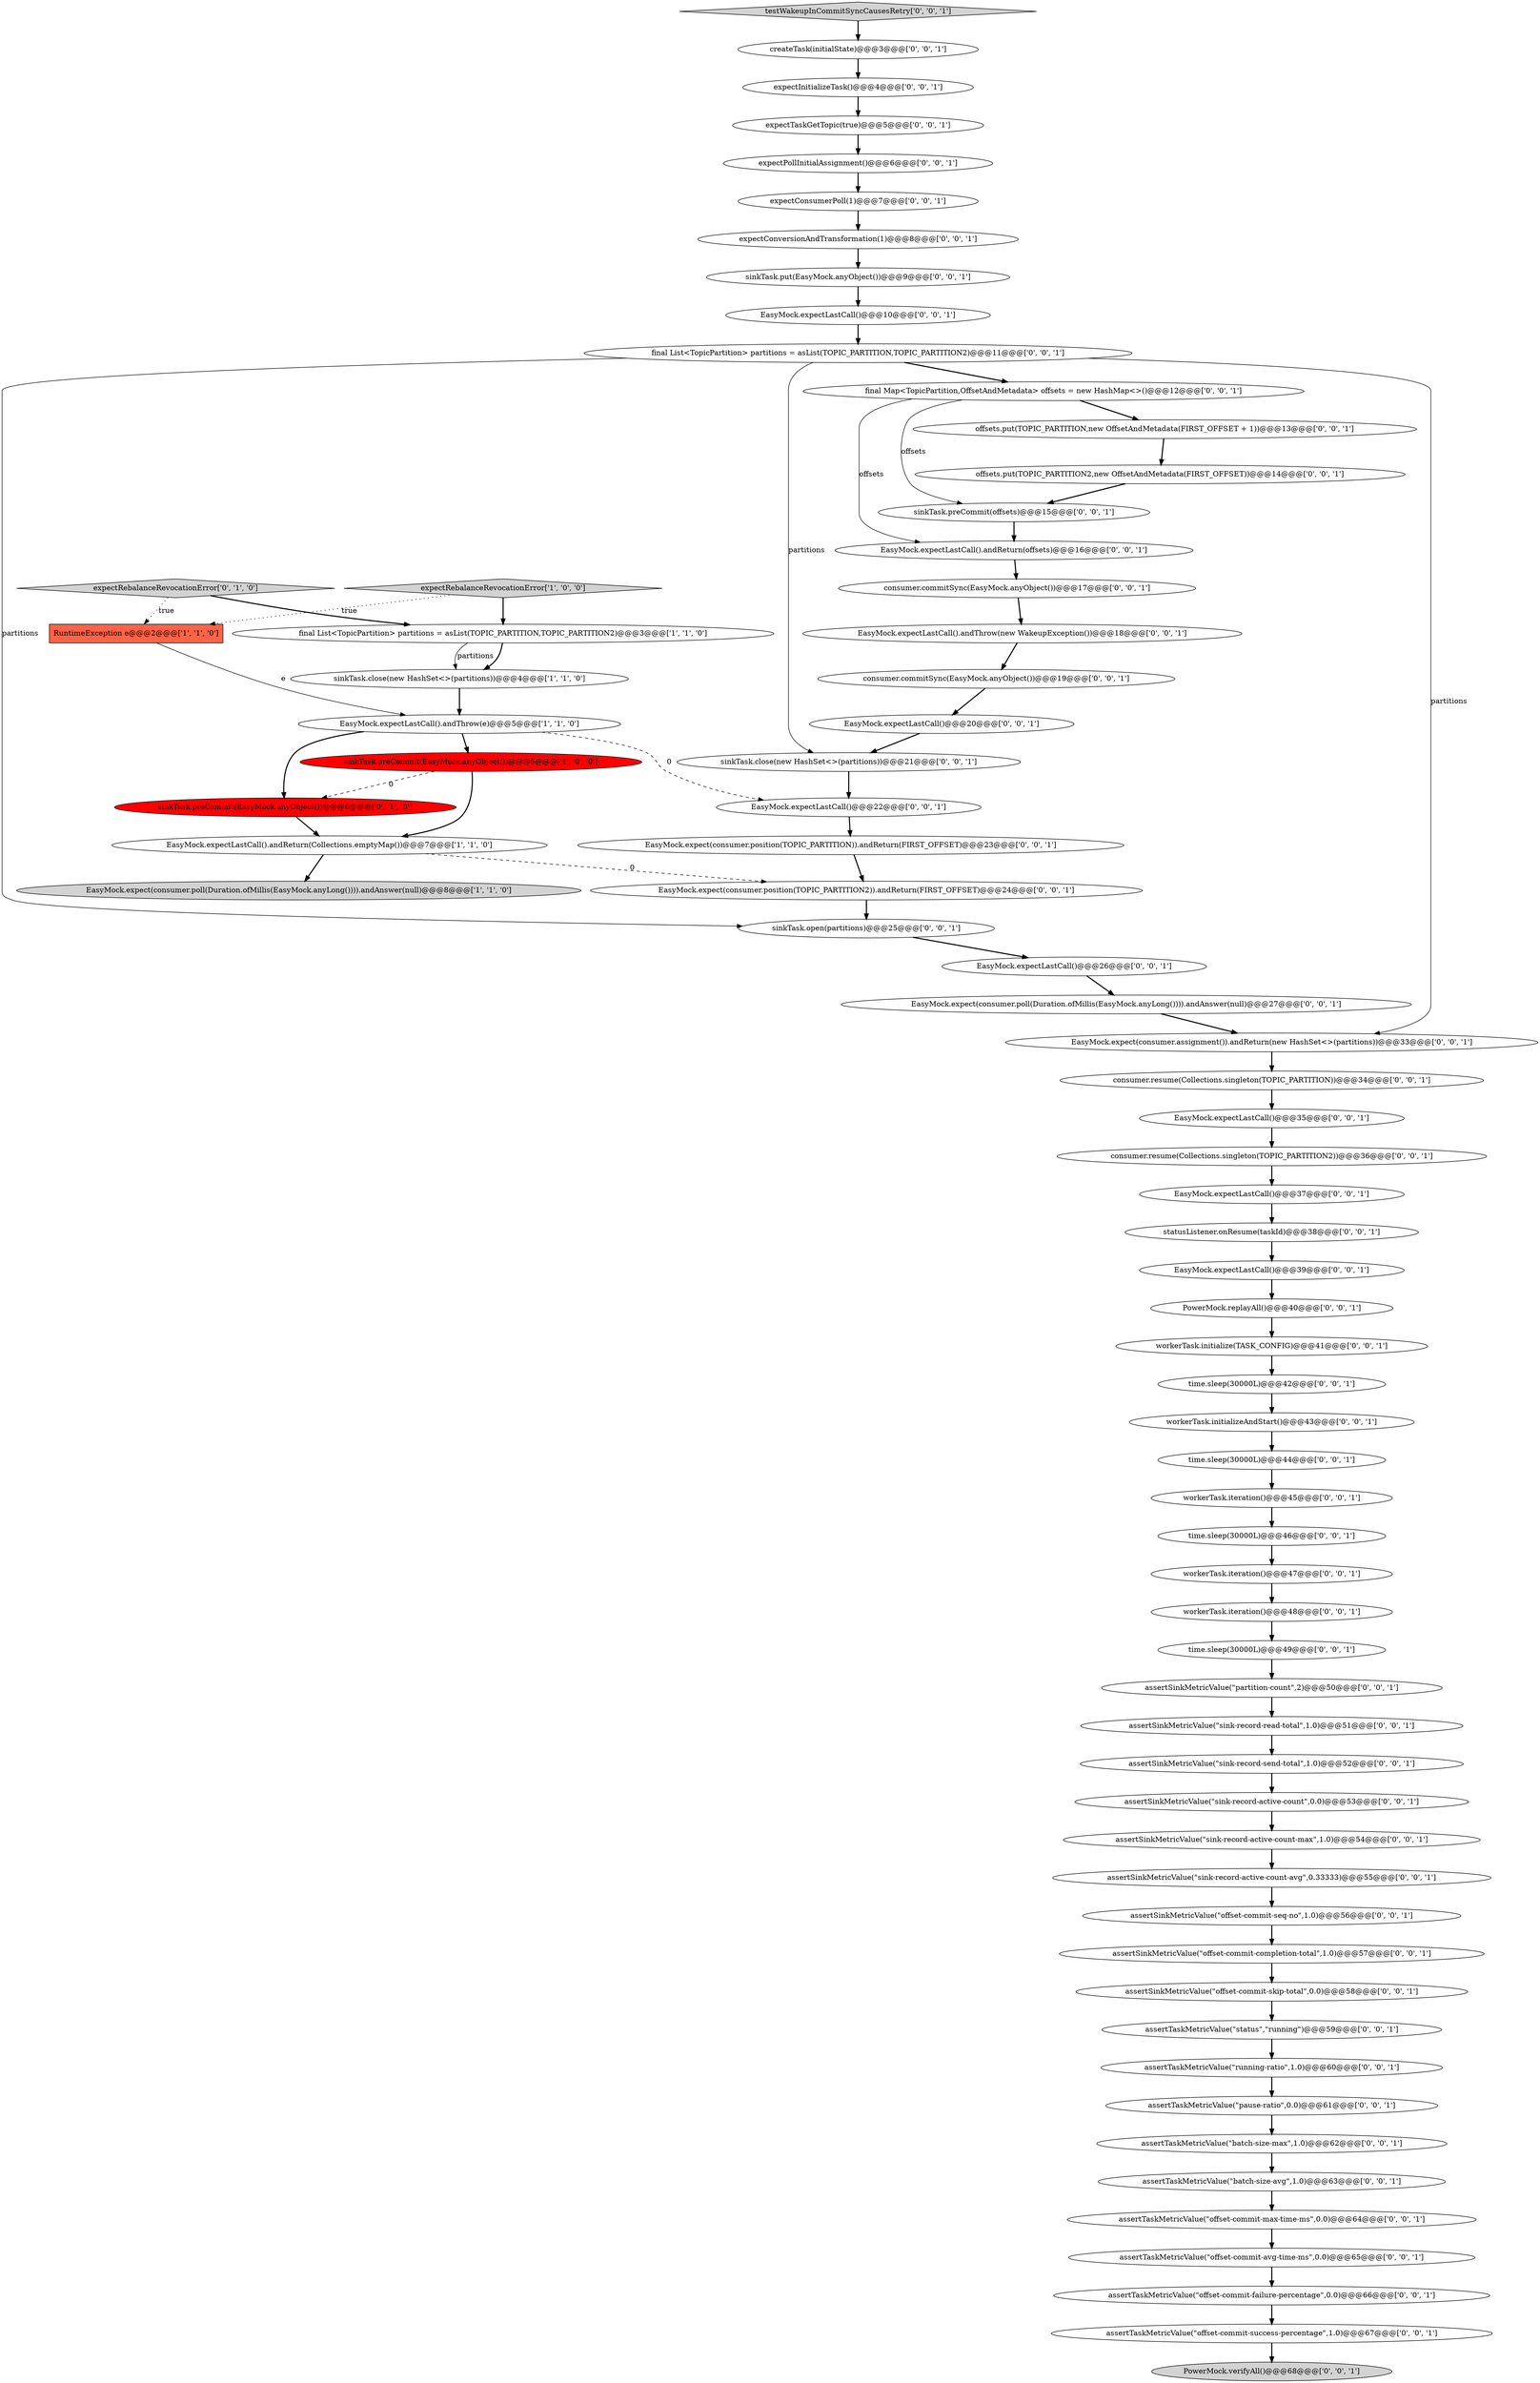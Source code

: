 digraph {
15 [style = filled, label = "EasyMock.expectLastCall()@@@39@@@['0', '0', '1']", fillcolor = white, shape = ellipse image = "AAA0AAABBB3BBB"];
3 [style = filled, label = "sinkTask.close(new HashSet<>(partitions))@@@4@@@['1', '1', '0']", fillcolor = white, shape = ellipse image = "AAA0AAABBB1BBB"];
36 [style = filled, label = "PowerMock.verifyAll()@@@68@@@['0', '0', '1']", fillcolor = lightgray, shape = ellipse image = "AAA0AAABBB3BBB"];
42 [style = filled, label = "assertTaskMetricValue(\"offset-commit-avg-time-ms\",0.0)@@@65@@@['0', '0', '1']", fillcolor = white, shape = ellipse image = "AAA0AAABBB3BBB"];
50 [style = filled, label = "sinkTask.preCommit(offsets)@@@15@@@['0', '0', '1']", fillcolor = white, shape = ellipse image = "AAA0AAABBB3BBB"];
55 [style = filled, label = "assertSinkMetricValue(\"offset-commit-completion-total\",1.0)@@@57@@@['0', '0', '1']", fillcolor = white, shape = ellipse image = "AAA0AAABBB3BBB"];
44 [style = filled, label = "consumer.commitSync(EasyMock.anyObject())@@@17@@@['0', '0', '1']", fillcolor = white, shape = ellipse image = "AAA0AAABBB3BBB"];
5 [style = filled, label = "final List<TopicPartition> partitions = asList(TOPIC_PARTITION,TOPIC_PARTITION2)@@@3@@@['1', '1', '0']", fillcolor = white, shape = ellipse image = "AAA0AAABBB1BBB"];
26 [style = filled, label = "testWakeupInCommitSyncCausesRetry['0', '0', '1']", fillcolor = lightgray, shape = diamond image = "AAA0AAABBB3BBB"];
30 [style = filled, label = "assertSinkMetricValue(\"sink-record-send-total\",1.0)@@@52@@@['0', '0', '1']", fillcolor = white, shape = ellipse image = "AAA0AAABBB3BBB"];
59 [style = filled, label = "EasyMock.expectLastCall()@@@26@@@['0', '0', '1']", fillcolor = white, shape = ellipse image = "AAA0AAABBB3BBB"];
22 [style = filled, label = "assertTaskMetricValue(\"offset-commit-success-percentage\",1.0)@@@67@@@['0', '0', '1']", fillcolor = white, shape = ellipse image = "AAA0AAABBB3BBB"];
51 [style = filled, label = "expectInitializeTask()@@@4@@@['0', '0', '1']", fillcolor = white, shape = ellipse image = "AAA0AAABBB3BBB"];
57 [style = filled, label = "EasyMock.expectLastCall()@@@35@@@['0', '0', '1']", fillcolor = white, shape = ellipse image = "AAA0AAABBB3BBB"];
45 [style = filled, label = "offsets.put(TOPIC_PARTITION,new OffsetAndMetadata(FIRST_OFFSET + 1))@@@13@@@['0', '0', '1']", fillcolor = white, shape = ellipse image = "AAA0AAABBB3BBB"];
8 [style = filled, label = "sinkTask.preCommit(EasyMock.anyObject())@@@6@@@['0', '1', '0']", fillcolor = red, shape = ellipse image = "AAA1AAABBB2BBB"];
40 [style = filled, label = "expectConsumerPoll(1)@@@7@@@['0', '0', '1']", fillcolor = white, shape = ellipse image = "AAA0AAABBB3BBB"];
18 [style = filled, label = "assertSinkMetricValue(\"sink-record-active-count\",0.0)@@@53@@@['0', '0', '1']", fillcolor = white, shape = ellipse image = "AAA0AAABBB3BBB"];
11 [style = filled, label = "sinkTask.open(partitions)@@@25@@@['0', '0', '1']", fillcolor = white, shape = ellipse image = "AAA0AAABBB3BBB"];
60 [style = filled, label = "assertSinkMetricValue(\"offset-commit-seq-no\",1.0)@@@56@@@['0', '0', '1']", fillcolor = white, shape = ellipse image = "AAA0AAABBB3BBB"];
34 [style = filled, label = "EasyMock.expect(consumer.position(TOPIC_PARTITION)).andReturn(FIRST_OFFSET)@@@23@@@['0', '0', '1']", fillcolor = white, shape = ellipse image = "AAA0AAABBB3BBB"];
47 [style = filled, label = "EasyMock.expectLastCall().andThrow(new WakeupException())@@@18@@@['0', '0', '1']", fillcolor = white, shape = ellipse image = "AAA0AAABBB3BBB"];
54 [style = filled, label = "offsets.put(TOPIC_PARTITION2,new OffsetAndMetadata(FIRST_OFFSET))@@@14@@@['0', '0', '1']", fillcolor = white, shape = ellipse image = "AAA0AAABBB3BBB"];
48 [style = filled, label = "consumer.resume(Collections.singleton(TOPIC_PARTITION2))@@@36@@@['0', '0', '1']", fillcolor = white, shape = ellipse image = "AAA0AAABBB3BBB"];
69 [style = filled, label = "assertTaskMetricValue(\"offset-commit-max-time-ms\",0.0)@@@64@@@['0', '0', '1']", fillcolor = white, shape = ellipse image = "AAA0AAABBB3BBB"];
6 [style = filled, label = "sinkTask.preCommit(EasyMock.anyObject())@@@6@@@['1', '0', '0']", fillcolor = red, shape = ellipse image = "AAA1AAABBB1BBB"];
1 [style = filled, label = "expectRebalanceRevocationError['1', '0', '0']", fillcolor = lightgray, shape = diamond image = "AAA0AAABBB1BBB"];
43 [style = filled, label = "assertTaskMetricValue(\"running-ratio\",1.0)@@@60@@@['0', '0', '1']", fillcolor = white, shape = ellipse image = "AAA0AAABBB3BBB"];
21 [style = filled, label = "workerTask.initializeAndStart()@@@43@@@['0', '0', '1']", fillcolor = white, shape = ellipse image = "AAA0AAABBB3BBB"];
63 [style = filled, label = "workerTask.iteration()@@@45@@@['0', '0', '1']", fillcolor = white, shape = ellipse image = "AAA0AAABBB3BBB"];
66 [style = filled, label = "time.sleep(30000L)@@@46@@@['0', '0', '1']", fillcolor = white, shape = ellipse image = "AAA0AAABBB3BBB"];
53 [style = filled, label = "assertTaskMetricValue(\"status\",\"running\")@@@59@@@['0', '0', '1']", fillcolor = white, shape = ellipse image = "AAA0AAABBB3BBB"];
13 [style = filled, label = "assertSinkMetricValue(\"sink-record-active-count-avg\",0.33333)@@@55@@@['0', '0', '1']", fillcolor = white, shape = ellipse image = "AAA0AAABBB3BBB"];
70 [style = filled, label = "EasyMock.expect(consumer.poll(Duration.ofMillis(EasyMock.anyLong()))).andAnswer(null)@@@27@@@['0', '0', '1']", fillcolor = white, shape = ellipse image = "AAA0AAABBB3BBB"];
2 [style = filled, label = "RuntimeException e@@@2@@@['1', '1', '0']", fillcolor = tomato, shape = box image = "AAA0AAABBB1BBB"];
17 [style = filled, label = "EasyMock.expectLastCall()@@@20@@@['0', '0', '1']", fillcolor = white, shape = ellipse image = "AAA0AAABBB3BBB"];
10 [style = filled, label = "createTask(initialState)@@@3@@@['0', '0', '1']", fillcolor = white, shape = ellipse image = "AAA0AAABBB3BBB"];
68 [style = filled, label = "assertTaskMetricValue(\"batch-size-max\",1.0)@@@62@@@['0', '0', '1']", fillcolor = white, shape = ellipse image = "AAA0AAABBB3BBB"];
37 [style = filled, label = "EasyMock.expectLastCall()@@@22@@@['0', '0', '1']", fillcolor = white, shape = ellipse image = "AAA0AAABBB3BBB"];
62 [style = filled, label = "consumer.commitSync(EasyMock.anyObject())@@@19@@@['0', '0', '1']", fillcolor = white, shape = ellipse image = "AAA0AAABBB3BBB"];
25 [style = filled, label = "expectConversionAndTransformation(1)@@@8@@@['0', '0', '1']", fillcolor = white, shape = ellipse image = "AAA0AAABBB3BBB"];
28 [style = filled, label = "sinkTask.close(new HashSet<>(partitions))@@@21@@@['0', '0', '1']", fillcolor = white, shape = ellipse image = "AAA0AAABBB3BBB"];
19 [style = filled, label = "assertTaskMetricValue(\"offset-commit-failure-percentage\",0.0)@@@66@@@['0', '0', '1']", fillcolor = white, shape = ellipse image = "AAA0AAABBB3BBB"];
0 [style = filled, label = "EasyMock.expectLastCall().andThrow(e)@@@5@@@['1', '1', '0']", fillcolor = white, shape = ellipse image = "AAA0AAABBB1BBB"];
52 [style = filled, label = "EasyMock.expect(consumer.position(TOPIC_PARTITION2)).andReturn(FIRST_OFFSET)@@@24@@@['0', '0', '1']", fillcolor = white, shape = ellipse image = "AAA0AAABBB3BBB"];
29 [style = filled, label = "PowerMock.replayAll()@@@40@@@['0', '0', '1']", fillcolor = white, shape = ellipse image = "AAA0AAABBB3BBB"];
33 [style = filled, label = "workerTask.initialize(TASK_CONFIG)@@@41@@@['0', '0', '1']", fillcolor = white, shape = ellipse image = "AAA0AAABBB3BBB"];
65 [style = filled, label = "assertTaskMetricValue(\"pause-ratio\",0.0)@@@61@@@['0', '0', '1']", fillcolor = white, shape = ellipse image = "AAA0AAABBB3BBB"];
16 [style = filled, label = "EasyMock.expectLastCall()@@@10@@@['0', '0', '1']", fillcolor = white, shape = ellipse image = "AAA0AAABBB3BBB"];
12 [style = filled, label = "EasyMock.expectLastCall()@@@37@@@['0', '0', '1']", fillcolor = white, shape = ellipse image = "AAA0AAABBB3BBB"];
7 [style = filled, label = "EasyMock.expectLastCall().andReturn(Collections.emptyMap())@@@7@@@['1', '1', '0']", fillcolor = white, shape = ellipse image = "AAA0AAABBB1BBB"];
46 [style = filled, label = "expectPollInitialAssignment()@@@6@@@['0', '0', '1']", fillcolor = white, shape = ellipse image = "AAA0AAABBB3BBB"];
4 [style = filled, label = "EasyMock.expect(consumer.poll(Duration.ofMillis(EasyMock.anyLong()))).andAnswer(null)@@@8@@@['1', '1', '0']", fillcolor = lightgray, shape = ellipse image = "AAA0AAABBB1BBB"];
64 [style = filled, label = "final List<TopicPartition> partitions = asList(TOPIC_PARTITION,TOPIC_PARTITION2)@@@11@@@['0', '0', '1']", fillcolor = white, shape = ellipse image = "AAA0AAABBB3BBB"];
24 [style = filled, label = "EasyMock.expectLastCall().andReturn(offsets)@@@16@@@['0', '0', '1']", fillcolor = white, shape = ellipse image = "AAA0AAABBB3BBB"];
32 [style = filled, label = "time.sleep(30000L)@@@44@@@['0', '0', '1']", fillcolor = white, shape = ellipse image = "AAA0AAABBB3BBB"];
61 [style = filled, label = "assertSinkMetricValue(\"offset-commit-skip-total\",0.0)@@@58@@@['0', '0', '1']", fillcolor = white, shape = ellipse image = "AAA0AAABBB3BBB"];
38 [style = filled, label = "workerTask.iteration()@@@47@@@['0', '0', '1']", fillcolor = white, shape = ellipse image = "AAA0AAABBB3BBB"];
39 [style = filled, label = "workerTask.iteration()@@@48@@@['0', '0', '1']", fillcolor = white, shape = ellipse image = "AAA0AAABBB3BBB"];
49 [style = filled, label = "sinkTask.put(EasyMock.anyObject())@@@9@@@['0', '0', '1']", fillcolor = white, shape = ellipse image = "AAA0AAABBB3BBB"];
71 [style = filled, label = "assertSinkMetricValue(\"sink-record-active-count-max\",1.0)@@@54@@@['0', '0', '1']", fillcolor = white, shape = ellipse image = "AAA0AAABBB3BBB"];
41 [style = filled, label = "expectTaskGetTopic(true)@@@5@@@['0', '0', '1']", fillcolor = white, shape = ellipse image = "AAA0AAABBB3BBB"];
9 [style = filled, label = "expectRebalanceRevocationError['0', '1', '0']", fillcolor = lightgray, shape = diamond image = "AAA0AAABBB2BBB"];
27 [style = filled, label = "assertSinkMetricValue(\"partition-count\",2)@@@50@@@['0', '0', '1']", fillcolor = white, shape = ellipse image = "AAA0AAABBB3BBB"];
67 [style = filled, label = "consumer.resume(Collections.singleton(TOPIC_PARTITION))@@@34@@@['0', '0', '1']", fillcolor = white, shape = ellipse image = "AAA0AAABBB3BBB"];
31 [style = filled, label = "assertTaskMetricValue(\"batch-size-avg\",1.0)@@@63@@@['0', '0', '1']", fillcolor = white, shape = ellipse image = "AAA0AAABBB3BBB"];
23 [style = filled, label = "final Map<TopicPartition,OffsetAndMetadata> offsets = new HashMap<>()@@@12@@@['0', '0', '1']", fillcolor = white, shape = ellipse image = "AAA0AAABBB3BBB"];
35 [style = filled, label = "time.sleep(30000L)@@@49@@@['0', '0', '1']", fillcolor = white, shape = ellipse image = "AAA0AAABBB3BBB"];
20 [style = filled, label = "time.sleep(30000L)@@@42@@@['0', '0', '1']", fillcolor = white, shape = ellipse image = "AAA0AAABBB3BBB"];
58 [style = filled, label = "statusListener.onResume(taskId)@@@38@@@['0', '0', '1']", fillcolor = white, shape = ellipse image = "AAA0AAABBB3BBB"];
14 [style = filled, label = "assertSinkMetricValue(\"sink-record-read-total\",1.0)@@@51@@@['0', '0', '1']", fillcolor = white, shape = ellipse image = "AAA0AAABBB3BBB"];
56 [style = filled, label = "EasyMock.expect(consumer.assignment()).andReturn(new HashSet<>(partitions))@@@33@@@['0', '0', '1']", fillcolor = white, shape = ellipse image = "AAA0AAABBB3BBB"];
1->5 [style = bold, label=""];
5->3 [style = bold, label=""];
25->49 [style = bold, label=""];
52->11 [style = bold, label=""];
11->59 [style = bold, label=""];
31->69 [style = bold, label=""];
35->27 [style = bold, label=""];
6->8 [style = dashed, label="0"];
28->37 [style = bold, label=""];
10->51 [style = bold, label=""];
49->16 [style = bold, label=""];
33->20 [style = bold, label=""];
14->30 [style = bold, label=""];
27->14 [style = bold, label=""];
71->13 [style = bold, label=""];
23->45 [style = bold, label=""];
68->31 [style = bold, label=""];
0->6 [style = bold, label=""];
26->10 [style = bold, label=""];
0->37 [style = dashed, label="0"];
34->52 [style = bold, label=""];
24->44 [style = bold, label=""];
40->25 [style = bold, label=""];
56->67 [style = bold, label=""];
16->64 [style = bold, label=""];
7->4 [style = bold, label=""];
23->50 [style = solid, label="offsets"];
38->39 [style = bold, label=""];
30->18 [style = bold, label=""];
64->11 [style = solid, label="partitions"];
3->0 [style = bold, label=""];
8->7 [style = bold, label=""];
64->28 [style = solid, label="partitions"];
47->62 [style = bold, label=""];
57->48 [style = bold, label=""];
64->23 [style = bold, label=""];
45->54 [style = bold, label=""];
54->50 [style = bold, label=""];
20->21 [style = bold, label=""];
32->63 [style = bold, label=""];
48->12 [style = bold, label=""];
18->71 [style = bold, label=""];
2->0 [style = solid, label="e"];
63->66 [style = bold, label=""];
17->28 [style = bold, label=""];
29->33 [style = bold, label=""];
13->60 [style = bold, label=""];
60->55 [style = bold, label=""];
61->53 [style = bold, label=""];
23->24 [style = solid, label="offsets"];
7->52 [style = dashed, label="0"];
37->34 [style = bold, label=""];
39->35 [style = bold, label=""];
65->68 [style = bold, label=""];
43->65 [style = bold, label=""];
21->32 [style = bold, label=""];
59->70 [style = bold, label=""];
0->8 [style = bold, label=""];
22->36 [style = bold, label=""];
9->2 [style = dotted, label="true"];
9->5 [style = bold, label=""];
55->61 [style = bold, label=""];
67->57 [style = bold, label=""];
66->38 [style = bold, label=""];
41->46 [style = bold, label=""];
62->17 [style = bold, label=""];
12->58 [style = bold, label=""];
69->42 [style = bold, label=""];
70->56 [style = bold, label=""];
46->40 [style = bold, label=""];
42->19 [style = bold, label=""];
6->7 [style = bold, label=""];
1->2 [style = dotted, label="true"];
53->43 [style = bold, label=""];
58->15 [style = bold, label=""];
44->47 [style = bold, label=""];
19->22 [style = bold, label=""];
51->41 [style = bold, label=""];
15->29 [style = bold, label=""];
5->3 [style = solid, label="partitions"];
50->24 [style = bold, label=""];
64->56 [style = solid, label="partitions"];
}
